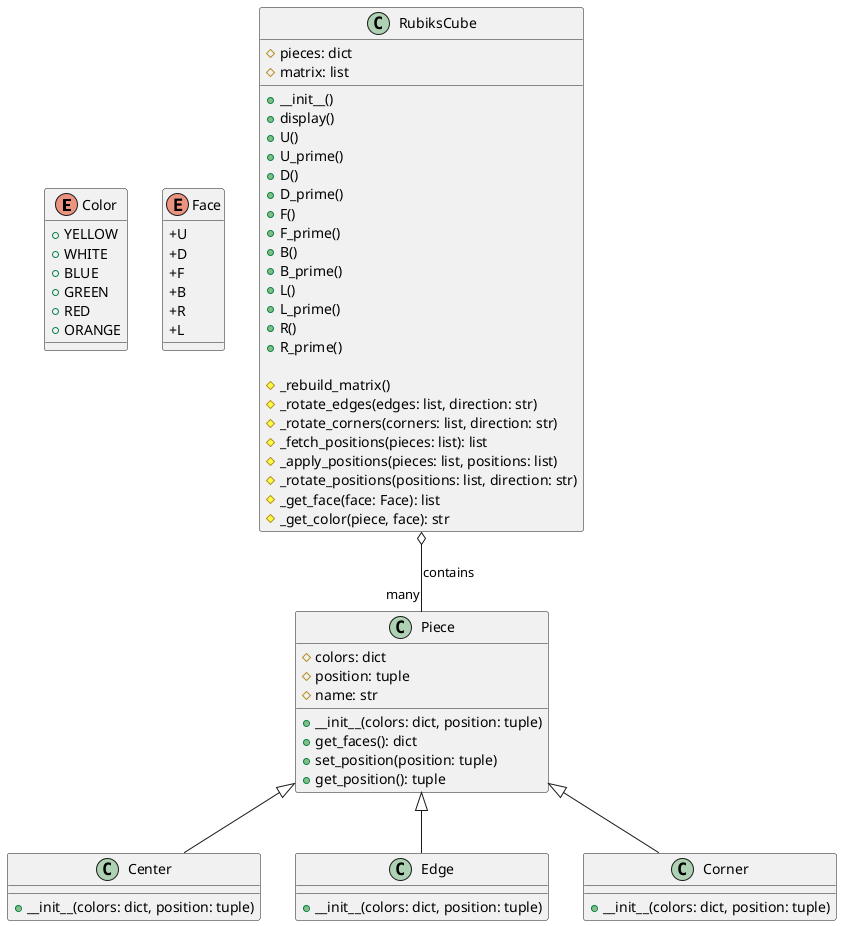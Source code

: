 ' uml/rubix_cube.puml

@startuml rubix_cube

' Define Color Enum
enum Color {
  +YELLOW
  +WHITE
  +BLUE
  +GREEN
  +RED
  +ORANGE
}

' Define Face Enum
enum Face {
  +U
  +D
  +F
  +B
  +R
  +L
}

' Define Piece Class
class Piece {
  #colors: dict
  #position: tuple
  #name: str

  +__init__(colors: dict, position: tuple)
  +get_faces(): dict
  +set_position(position: tuple)
  +get_position(): tuple
}

' Define Center Class (inherits from Piece)
class Center {
  +__init__(colors: dict, position: tuple)
}

' Define Edge Class (inherits from Piece)
class Edge {
  +__init__(colors: dict, position: tuple)
}

' Define Corner Class (inherits from Piece)
class Corner {
  +__init__(colors: dict, position: tuple)
}

' Define Cube Class
class RubiksCube {
  #pieces: dict
  #matrix: list

  +__init__()
  +display()
  +U()
  +U_prime()
  +D()
  +D_prime()
  +F()
  +F_prime()
  +B()
  +B_prime()
  +L()
  +L_prime()
  +R()
  +R_prime()

  #_rebuild_matrix()
  #_rotate_edges(edges: list, direction: str)
  #_rotate_corners(corners: list, direction: str)
  #_fetch_positions(pieces: list): list
  #_apply_positions(pieces: list, positions: list)
  #_rotate_positions(positions: list, direction: str)
  #_get_face(face: Face): list
  #_get_color(piece, face): str
}

' Define relationships between classes
Piece <|-- Center
Piece <|-- Edge
Piece <|-- Corner
RubiksCube o-- "many" Piece : contains

@enduml